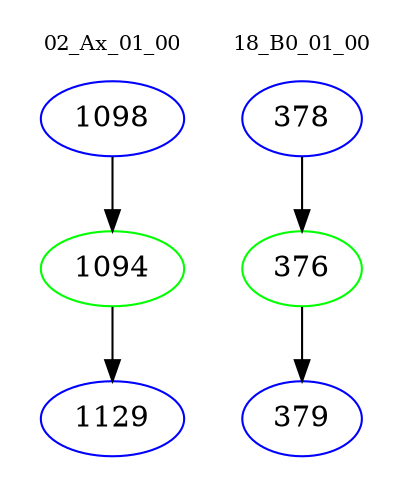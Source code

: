 digraph{
subgraph cluster_0 {
color = white
label = "02_Ax_01_00";
fontsize=10;
T0_1098 [label="1098", color="blue"]
T0_1098 -> T0_1094 [color="black"]
T0_1094 [label="1094", color="green"]
T0_1094 -> T0_1129 [color="black"]
T0_1129 [label="1129", color="blue"]
}
subgraph cluster_1 {
color = white
label = "18_B0_01_00";
fontsize=10;
T1_378 [label="378", color="blue"]
T1_378 -> T1_376 [color="black"]
T1_376 [label="376", color="green"]
T1_376 -> T1_379 [color="black"]
T1_379 [label="379", color="blue"]
}
}
